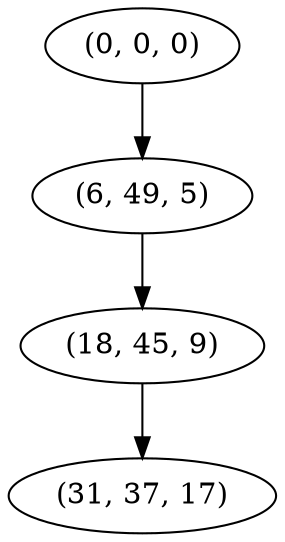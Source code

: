 digraph tree {
    "(0, 0, 0)";
    "(6, 49, 5)";
    "(18, 45, 9)";
    "(31, 37, 17)";
    "(0, 0, 0)" -> "(6, 49, 5)";
    "(6, 49, 5)" -> "(18, 45, 9)";
    "(18, 45, 9)" -> "(31, 37, 17)";
}

